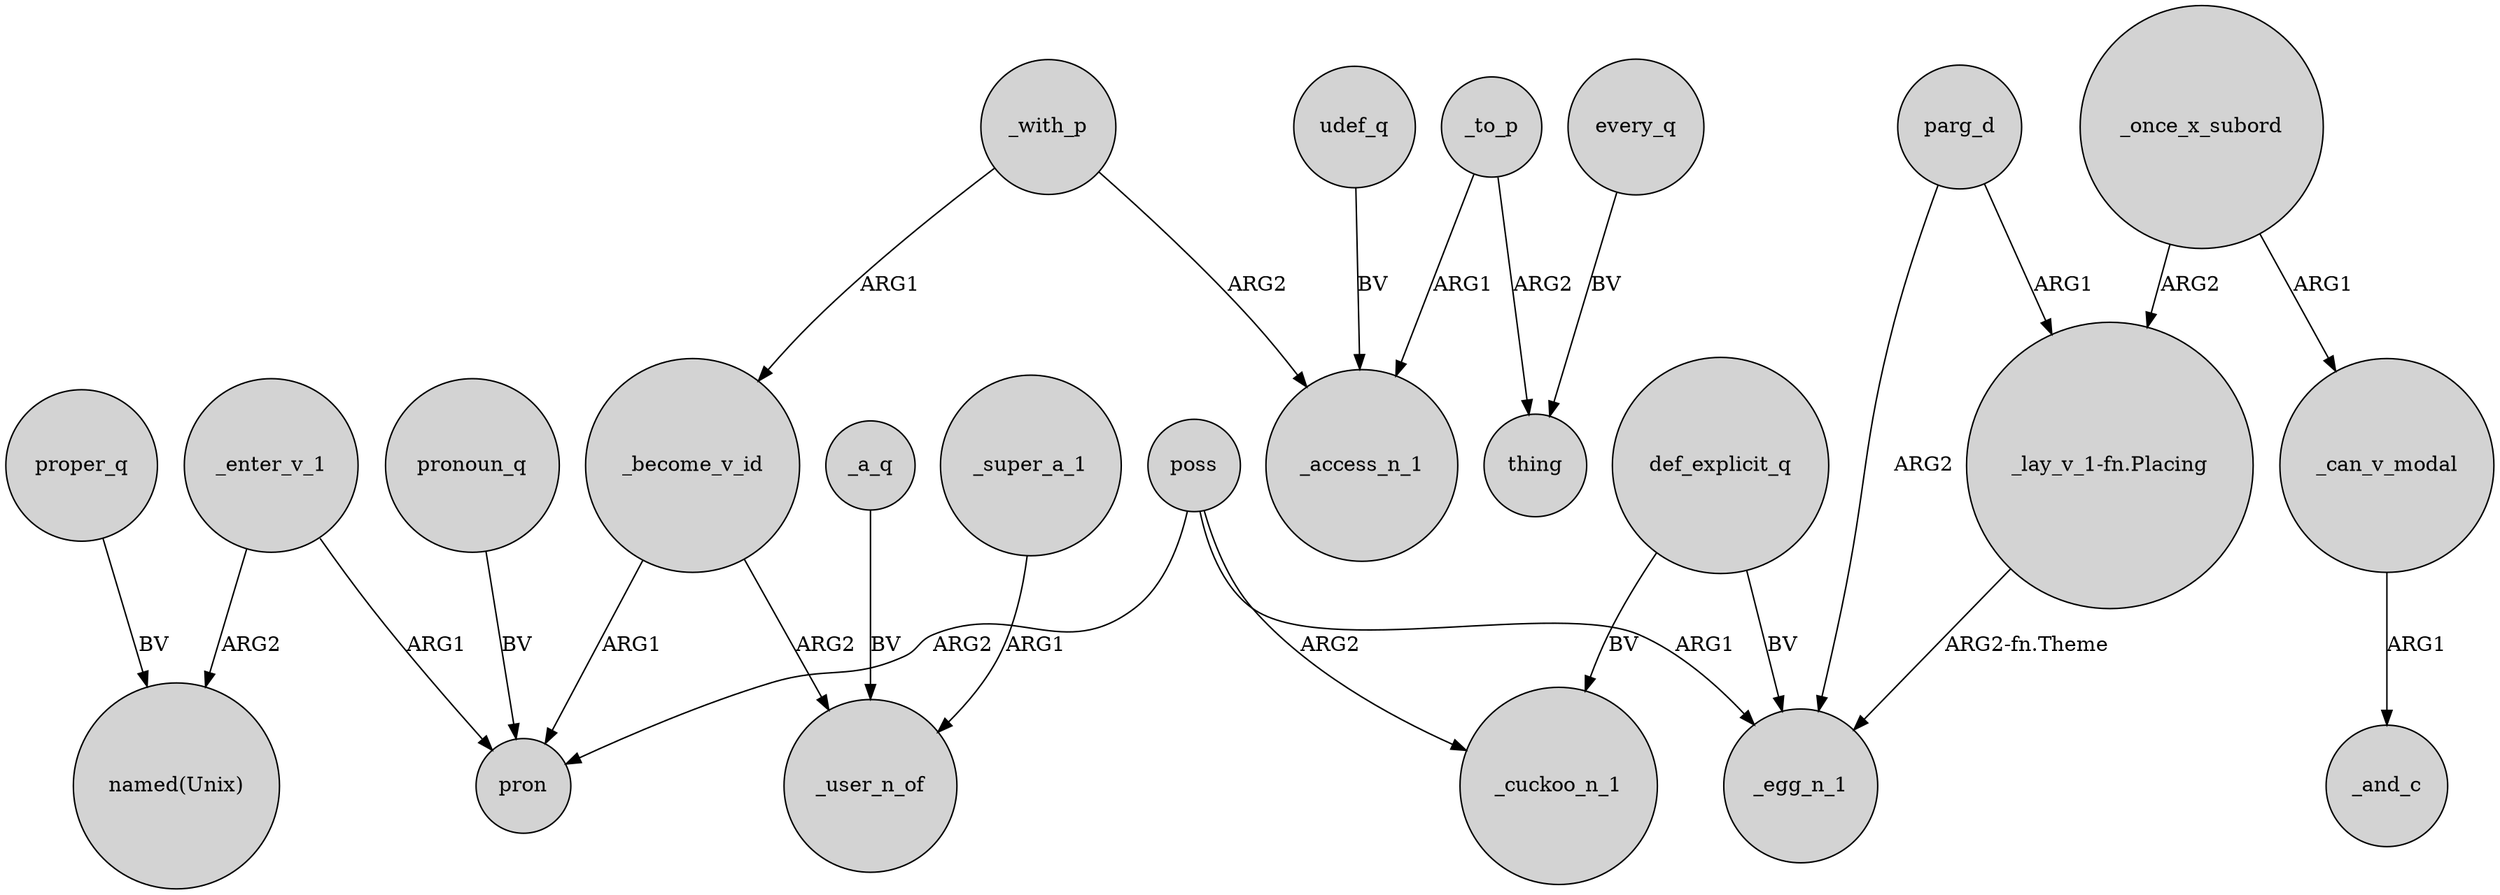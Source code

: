 digraph {
	node [shape=circle style=filled]
	proper_q -> "named(Unix)" [label=BV]
	_become_v_id -> _user_n_of [label=ARG2]
	poss -> pron [label=ARG2]
	_with_p -> _access_n_1 [label=ARG2]
	"_lay_v_1-fn.Placing" -> _egg_n_1 [label="ARG2-fn.Theme"]
	every_q -> thing [label=BV]
	_enter_v_1 -> pron [label=ARG1]
	_become_v_id -> pron [label=ARG1]
	def_explicit_q -> _cuckoo_n_1 [label=BV]
	poss -> _egg_n_1 [label=ARG1]
	_with_p -> _become_v_id [label=ARG1]
	poss -> _cuckoo_n_1 [label=ARG2]
	parg_d -> "_lay_v_1-fn.Placing" [label=ARG1]
	udef_q -> _access_n_1 [label=BV]
	pronoun_q -> pron [label=BV]
	_to_p -> _access_n_1 [label=ARG1]
	_enter_v_1 -> "named(Unix)" [label=ARG2]
	_a_q -> _user_n_of [label=BV]
	_once_x_subord -> "_lay_v_1-fn.Placing" [label=ARG2]
	_can_v_modal -> _and_c [label=ARG1]
	_to_p -> thing [label=ARG2]
	def_explicit_q -> _egg_n_1 [label=BV]
	_once_x_subord -> _can_v_modal [label=ARG1]
	_super_a_1 -> _user_n_of [label=ARG1]
	parg_d -> _egg_n_1 [label=ARG2]
}
